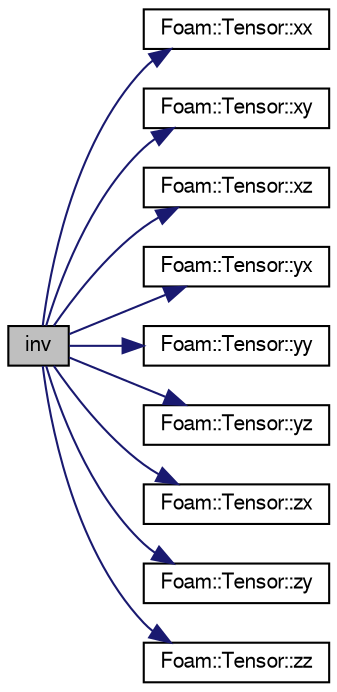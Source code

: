 digraph "inv"
{
  bgcolor="transparent";
  edge [fontname="FreeSans",fontsize="10",labelfontname="FreeSans",labelfontsize="10"];
  node [fontname="FreeSans",fontsize="10",shape=record];
  rankdir="LR";
  Node128043 [label="inv",height=0.2,width=0.4,color="black", fillcolor="grey75", style="filled", fontcolor="black"];
  Node128043 -> Node128044 [color="midnightblue",fontsize="10",style="solid",fontname="FreeSans"];
  Node128044 [label="Foam::Tensor::xx",height=0.2,width=0.4,color="black",URL="$a27634.html#a1b97c7c1ed81b4fb23da8dcb71a8cd2a"];
  Node128043 -> Node128045 [color="midnightblue",fontsize="10",style="solid",fontname="FreeSans"];
  Node128045 [label="Foam::Tensor::xy",height=0.2,width=0.4,color="black",URL="$a27634.html#aab470ae2a5eeac8c33a7b6abac6b39b3"];
  Node128043 -> Node128046 [color="midnightblue",fontsize="10",style="solid",fontname="FreeSans"];
  Node128046 [label="Foam::Tensor::xz",height=0.2,width=0.4,color="black",URL="$a27634.html#a6c0a9bc605f3cfdfb3307b3dcf136f60"];
  Node128043 -> Node128047 [color="midnightblue",fontsize="10",style="solid",fontname="FreeSans"];
  Node128047 [label="Foam::Tensor::yx",height=0.2,width=0.4,color="black",URL="$a27634.html#a217bb42e2157c7914d7ebb0ffb730b7d"];
  Node128043 -> Node128048 [color="midnightblue",fontsize="10",style="solid",fontname="FreeSans"];
  Node128048 [label="Foam::Tensor::yy",height=0.2,width=0.4,color="black",URL="$a27634.html#aba9d77023a5662b9c2d3639d5de555a0"];
  Node128043 -> Node128049 [color="midnightblue",fontsize="10",style="solid",fontname="FreeSans"];
  Node128049 [label="Foam::Tensor::yz",height=0.2,width=0.4,color="black",URL="$a27634.html#a4a98b51ba7019e1cfffae8d321a823df"];
  Node128043 -> Node128050 [color="midnightblue",fontsize="10",style="solid",fontname="FreeSans"];
  Node128050 [label="Foam::Tensor::zx",height=0.2,width=0.4,color="black",URL="$a27634.html#ab7a45ba3b507f0b3f9d5c0bde184b151"];
  Node128043 -> Node128051 [color="midnightblue",fontsize="10",style="solid",fontname="FreeSans"];
  Node128051 [label="Foam::Tensor::zy",height=0.2,width=0.4,color="black",URL="$a27634.html#ab7ecfba4f263d0455d4ea82f590a2612"];
  Node128043 -> Node128052 [color="midnightblue",fontsize="10",style="solid",fontname="FreeSans"];
  Node128052 [label="Foam::Tensor::zz",height=0.2,width=0.4,color="black",URL="$a27634.html#a831c4848d01bfcc8d717b7ef92f2cd4b"];
}
